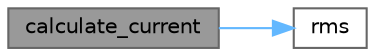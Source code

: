 digraph "calculate_current"
{
 // LATEX_PDF_SIZE
  bgcolor="transparent";
  edge [fontname=Helvetica,fontsize=10,labelfontname=Helvetica,labelfontsize=10];
  node [fontname=Helvetica,fontsize=10,shape=box,height=0.2,width=0.4];
  rankdir="LR";
  Node1 [id="Node000001",label="calculate_current",height=0.2,width=0.4,color="gray40", fillcolor="grey60", style="filled", fontcolor="black",tooltip="Calculate the current from the RMS value."];
  Node1 -> Node2 [id="edge1_Node000001_Node000002",color="steelblue1",style="solid",tooltip=" "];
  Node2 [id="Node000002",label="rms",height=0.2,width=0.4,color="grey40", fillcolor="white", style="filled",URL="$calc_8c.html#a286882c517d505c86b4bf35aa09ce32f",tooltip="Calculate the RMS values for left and right channels."];
}
